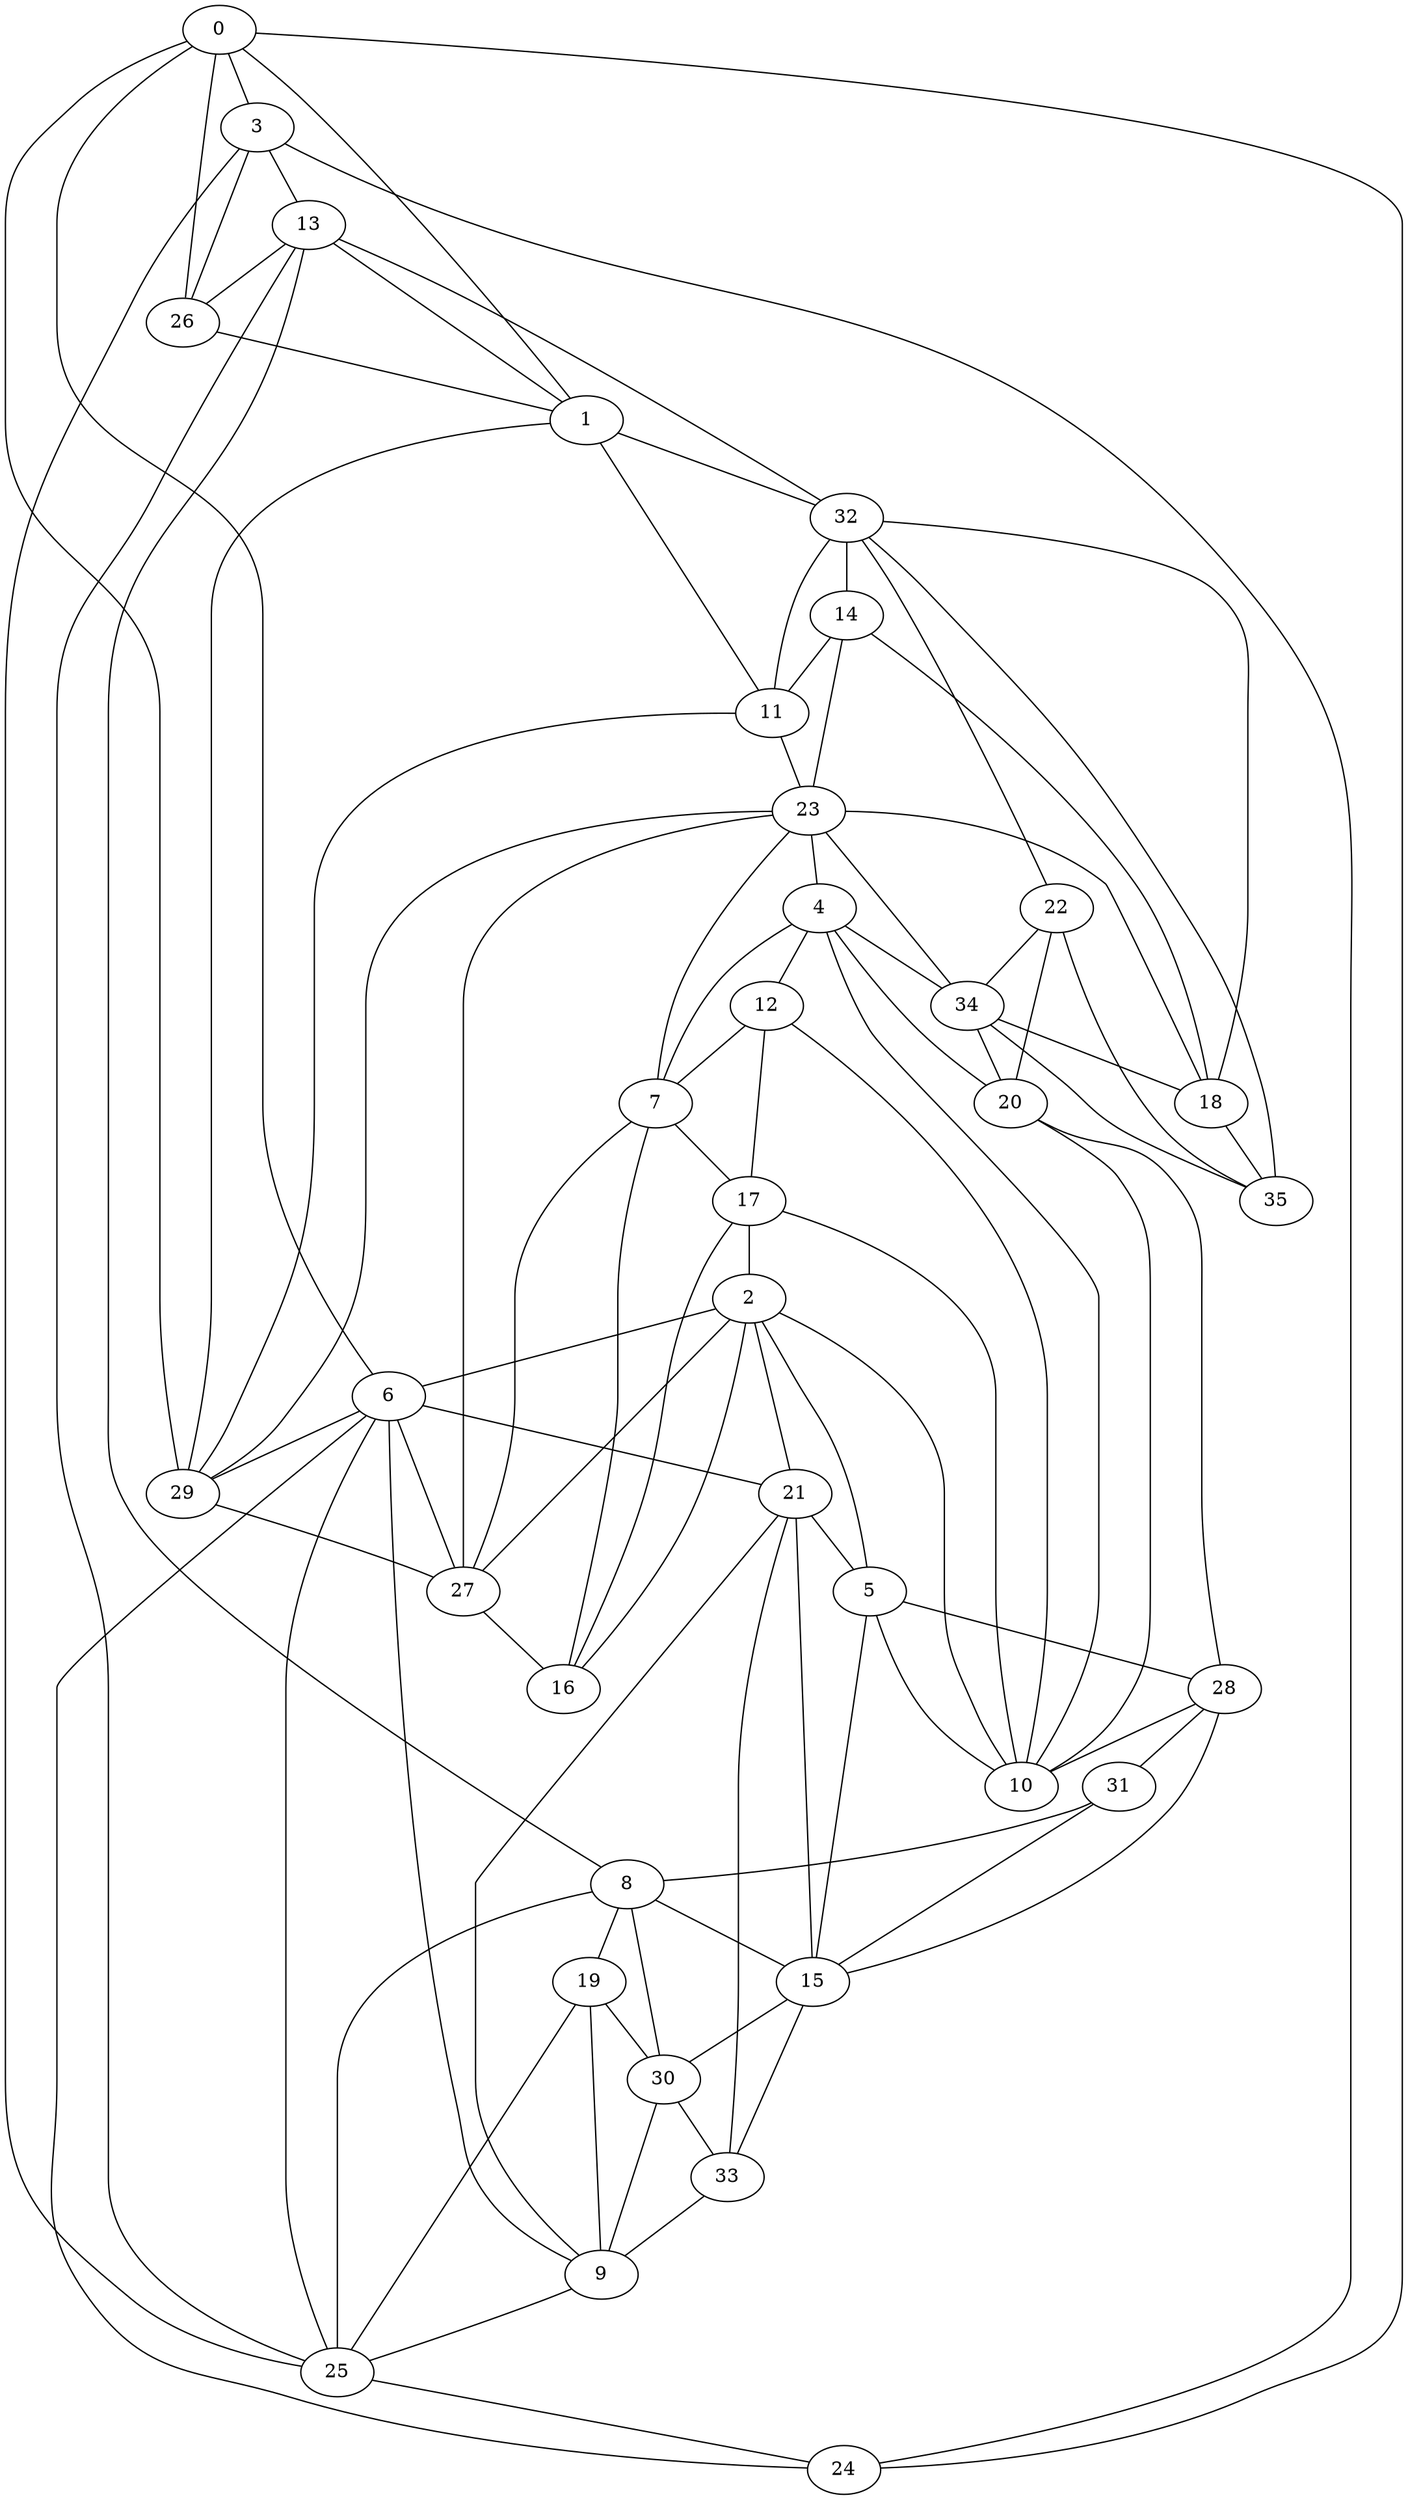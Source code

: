 graph {
"0" [pos="549.417000,9585.760000"]
"1" [pos="549.261000,9587.280000"]
"2" [pos="547.205000,9578.730000"]
"3" [pos="552.326964,9587.096289"]
"4" [pos="541.955000,9581.600000"]
"5" [pos="556.324000,9572.150000"]
"6" [pos="553.938000,9583.690000"]
"7" [pos="545.631000,9582.040000"]
"8" [pos="558.161000,9587.920000"]
"9" [pos="554.182000,9583.520000"]
"10" [pos="542.650000,9568.390000"]
"11" [pos="546.156000,9586.540000"]
"12" [pos="542.481000,9581.110000"]
"13" [pos="550.784000,9589.150000"]
"14" [pos="545.049000,9587.600000"]
"15" [pos="562.580000,9573.260000"]
"16" [pos="545.970000,9579.900000"]
"17" [pos="544.085000,9579.930000"]
"18" [pos="544.343000,9588.420000"]
"19" [pos="557.226000,9586.640000"]
"20" [pos="539.180000,9566.070000"]
"21" [pos="555.268000,9577.990000"]
"22" [pos="535.704860,9588.784830"]
"23" [pos="545.188000,9585.960000"]
"24" [pos="552.847000,9585.560000"]
"25" [pos="556.513000,9587.100000"]
"26" [pos="551.312000,9587.590000"]
"27" [pos="546.774000,9583.420000"]
"28" [pos="558.078000,9558.380000"]
"29" [pos="547.853000,9584.930000"]
"30" [pos="557.698000,9586.370000"]
"31" [pos="570.860000,9566.120000"]
"32" [pos="545.103000,9589.130000"]
"33" [pos="556.013000,9581.300000"]
"34" [pos="537.617343,9587.431655"]
"35" [pos="535.709247,9588.784830"]
"20" -- "10"
"10" -- "4"
"4" -- "20"
"20" -- "28"
"28" -- "10"
"4" -- "12"
"12" -- "7"
"7" -- "4"
"10" -- "12"
"10" -- "17"
"17" -- "12"
"4" -- "34"
"34" -- "20"
"16" -- "2"
"2" -- "27"
"27" -- "16"
"16" -- "17"
"17" -- "2"
"16" -- "7"
"7" -- "17"
"27" -- "7"
"7" -- "23"
"23" -- "4"
"27" -- "6"
"6" -- "29"
"29" -- "27"
"10" -- "2"
"10" -- "5"
"5" -- "2"
"27" -- "23"
"34" -- "18"
"18" -- "35"
"35" -- "34"
"34" -- "23"
"23" -- "18"
"22" -- "35"
"35" -- "32"
"32" -- "22"
"22" -- "34"
"18" -- "32"
"22" -- "20"
"23" -- "29"
"29" -- "11"
"11" -- "23"
"14" -- "11"
"11" -- "32"
"32" -- "14"
"14" -- "23"
"1" -- "32"
"11" -- "1"
"18" -- "14"
"29" -- "1"
"2" -- "6"
"9" -- "21"
"21" -- "33"
"33" -- "9"
"9" -- "6"
"6" -- "21"
"25" -- "24"
"24" -- "6"
"6" -- "25"
"6" -- "0"
"0" -- "29"
"9" -- "25"
"2" -- "21"
"28" -- "31"
"31" -- "15"
"15" -- "28"
"21" -- "15"
"15" -- "33"
"21" -- "5"
"5" -- "15"
"5" -- "28"
"30" -- "33"
"15" -- "30"
"30" -- "9"
"24" -- "0"
"31" -- "8"
"8" -- "15"
"1" -- "0"
"0" -- "26"
"26" -- "1"
"13" -- "26"
"26" -- "3"
"3" -- "13"
"13" -- "1"
"0" -- "3"
"13" -- "32"
"19" -- "30"
"30" -- "8"
"8" -- "19"
"9" -- "19"
"19" -- "25"
"25" -- "8"
"8" -- "13"
"13" -- "25"
"3" -- "24"
"25" -- "3"
}
